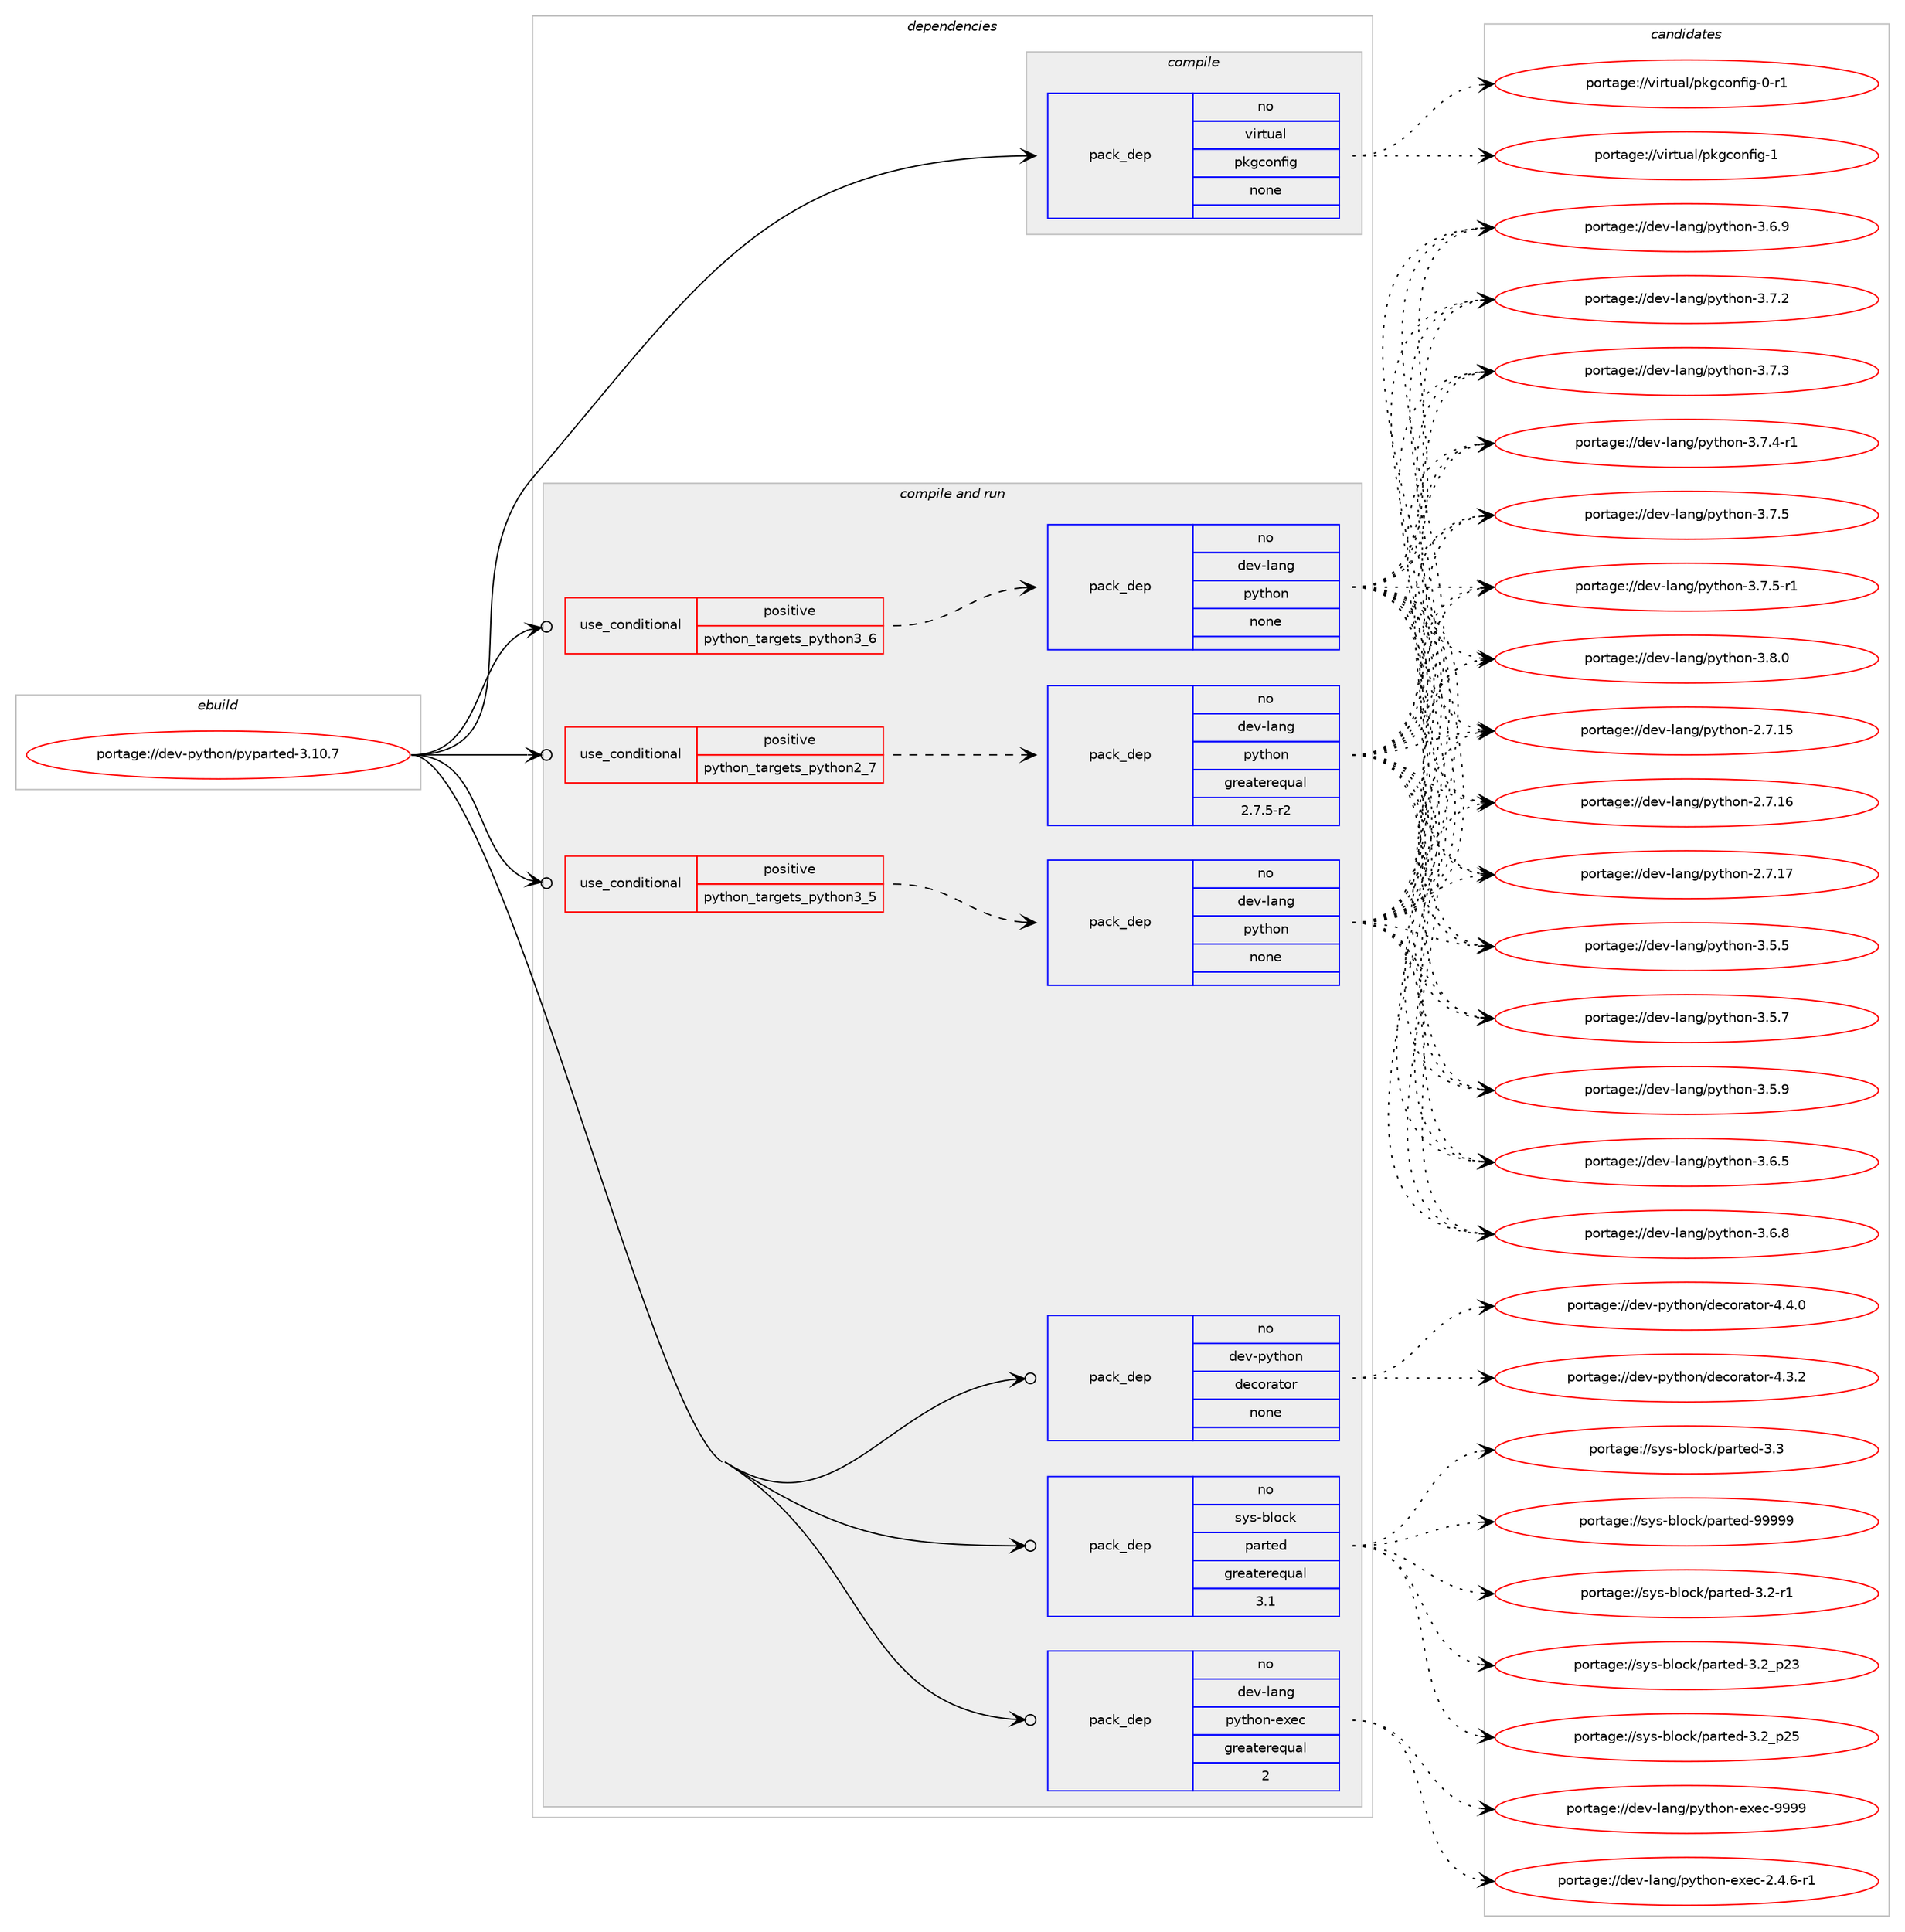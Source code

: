 digraph prolog {

# *************
# Graph options
# *************

newrank=true;
concentrate=true;
compound=true;
graph [rankdir=LR,fontname=Helvetica,fontsize=10,ranksep=1.5];#, ranksep=2.5, nodesep=0.2];
edge  [arrowhead=vee];
node  [fontname=Helvetica,fontsize=10];

# **********
# The ebuild
# **********

subgraph cluster_leftcol {
color=gray;
rank=same;
label=<<i>ebuild</i>>;
id [label="portage://dev-python/pyparted-3.10.7", color=red, width=4, href="../dev-python/pyparted-3.10.7.svg"];
}

# ****************
# The dependencies
# ****************

subgraph cluster_midcol {
color=gray;
label=<<i>dependencies</i>>;
subgraph cluster_compile {
fillcolor="#eeeeee";
style=filled;
label=<<i>compile</i>>;
subgraph pack123437 {
dependency162565 [label=<<TABLE BORDER="0" CELLBORDER="1" CELLSPACING="0" CELLPADDING="4" WIDTH="220"><TR><TD ROWSPAN="6" CELLPADDING="30">pack_dep</TD></TR><TR><TD WIDTH="110">no</TD></TR><TR><TD>virtual</TD></TR><TR><TD>pkgconfig</TD></TR><TR><TD>none</TD></TR><TR><TD></TD></TR></TABLE>>, shape=none, color=blue];
}
id:e -> dependency162565:w [weight=20,style="solid",arrowhead="vee"];
}
subgraph cluster_compileandrun {
fillcolor="#eeeeee";
style=filled;
label=<<i>compile and run</i>>;
subgraph cond35758 {
dependency162566 [label=<<TABLE BORDER="0" CELLBORDER="1" CELLSPACING="0" CELLPADDING="4"><TR><TD ROWSPAN="3" CELLPADDING="10">use_conditional</TD></TR><TR><TD>positive</TD></TR><TR><TD>python_targets_python2_7</TD></TR></TABLE>>, shape=none, color=red];
subgraph pack123438 {
dependency162567 [label=<<TABLE BORDER="0" CELLBORDER="1" CELLSPACING="0" CELLPADDING="4" WIDTH="220"><TR><TD ROWSPAN="6" CELLPADDING="30">pack_dep</TD></TR><TR><TD WIDTH="110">no</TD></TR><TR><TD>dev-lang</TD></TR><TR><TD>python</TD></TR><TR><TD>greaterequal</TD></TR><TR><TD>2.7.5-r2</TD></TR></TABLE>>, shape=none, color=blue];
}
dependency162566:e -> dependency162567:w [weight=20,style="dashed",arrowhead="vee"];
}
id:e -> dependency162566:w [weight=20,style="solid",arrowhead="odotvee"];
subgraph cond35759 {
dependency162568 [label=<<TABLE BORDER="0" CELLBORDER="1" CELLSPACING="0" CELLPADDING="4"><TR><TD ROWSPAN="3" CELLPADDING="10">use_conditional</TD></TR><TR><TD>positive</TD></TR><TR><TD>python_targets_python3_5</TD></TR></TABLE>>, shape=none, color=red];
subgraph pack123439 {
dependency162569 [label=<<TABLE BORDER="0" CELLBORDER="1" CELLSPACING="0" CELLPADDING="4" WIDTH="220"><TR><TD ROWSPAN="6" CELLPADDING="30">pack_dep</TD></TR><TR><TD WIDTH="110">no</TD></TR><TR><TD>dev-lang</TD></TR><TR><TD>python</TD></TR><TR><TD>none</TD></TR><TR><TD></TD></TR></TABLE>>, shape=none, color=blue];
}
dependency162568:e -> dependency162569:w [weight=20,style="dashed",arrowhead="vee"];
}
id:e -> dependency162568:w [weight=20,style="solid",arrowhead="odotvee"];
subgraph cond35760 {
dependency162570 [label=<<TABLE BORDER="0" CELLBORDER="1" CELLSPACING="0" CELLPADDING="4"><TR><TD ROWSPAN="3" CELLPADDING="10">use_conditional</TD></TR><TR><TD>positive</TD></TR><TR><TD>python_targets_python3_6</TD></TR></TABLE>>, shape=none, color=red];
subgraph pack123440 {
dependency162571 [label=<<TABLE BORDER="0" CELLBORDER="1" CELLSPACING="0" CELLPADDING="4" WIDTH="220"><TR><TD ROWSPAN="6" CELLPADDING="30">pack_dep</TD></TR><TR><TD WIDTH="110">no</TD></TR><TR><TD>dev-lang</TD></TR><TR><TD>python</TD></TR><TR><TD>none</TD></TR><TR><TD></TD></TR></TABLE>>, shape=none, color=blue];
}
dependency162570:e -> dependency162571:w [weight=20,style="dashed",arrowhead="vee"];
}
id:e -> dependency162570:w [weight=20,style="solid",arrowhead="odotvee"];
subgraph pack123441 {
dependency162572 [label=<<TABLE BORDER="0" CELLBORDER="1" CELLSPACING="0" CELLPADDING="4" WIDTH="220"><TR><TD ROWSPAN="6" CELLPADDING="30">pack_dep</TD></TR><TR><TD WIDTH="110">no</TD></TR><TR><TD>dev-lang</TD></TR><TR><TD>python-exec</TD></TR><TR><TD>greaterequal</TD></TR><TR><TD>2</TD></TR></TABLE>>, shape=none, color=blue];
}
id:e -> dependency162572:w [weight=20,style="solid",arrowhead="odotvee"];
subgraph pack123442 {
dependency162573 [label=<<TABLE BORDER="0" CELLBORDER="1" CELLSPACING="0" CELLPADDING="4" WIDTH="220"><TR><TD ROWSPAN="6" CELLPADDING="30">pack_dep</TD></TR><TR><TD WIDTH="110">no</TD></TR><TR><TD>dev-python</TD></TR><TR><TD>decorator</TD></TR><TR><TD>none</TD></TR><TR><TD></TD></TR></TABLE>>, shape=none, color=blue];
}
id:e -> dependency162573:w [weight=20,style="solid",arrowhead="odotvee"];
subgraph pack123443 {
dependency162574 [label=<<TABLE BORDER="0" CELLBORDER="1" CELLSPACING="0" CELLPADDING="4" WIDTH="220"><TR><TD ROWSPAN="6" CELLPADDING="30">pack_dep</TD></TR><TR><TD WIDTH="110">no</TD></TR><TR><TD>sys-block</TD></TR><TR><TD>parted</TD></TR><TR><TD>greaterequal</TD></TR><TR><TD>3.1</TD></TR></TABLE>>, shape=none, color=blue];
}
id:e -> dependency162574:w [weight=20,style="solid",arrowhead="odotvee"];
}
subgraph cluster_run {
fillcolor="#eeeeee";
style=filled;
label=<<i>run</i>>;
}
}

# **************
# The candidates
# **************

subgraph cluster_choices {
rank=same;
color=gray;
label=<<i>candidates</i>>;

subgraph choice123437 {
color=black;
nodesep=1;
choiceportage11810511411611797108471121071039911111010210510345484511449 [label="portage://virtual/pkgconfig-0-r1", color=red, width=4,href="../virtual/pkgconfig-0-r1.svg"];
choiceportage1181051141161179710847112107103991111101021051034549 [label="portage://virtual/pkgconfig-1", color=red, width=4,href="../virtual/pkgconfig-1.svg"];
dependency162565:e -> choiceportage11810511411611797108471121071039911111010210510345484511449:w [style=dotted,weight="100"];
dependency162565:e -> choiceportage1181051141161179710847112107103991111101021051034549:w [style=dotted,weight="100"];
}
subgraph choice123438 {
color=black;
nodesep=1;
choiceportage10010111845108971101034711212111610411111045504655464953 [label="portage://dev-lang/python-2.7.15", color=red, width=4,href="../dev-lang/python-2.7.15.svg"];
choiceportage10010111845108971101034711212111610411111045504655464954 [label="portage://dev-lang/python-2.7.16", color=red, width=4,href="../dev-lang/python-2.7.16.svg"];
choiceportage10010111845108971101034711212111610411111045504655464955 [label="portage://dev-lang/python-2.7.17", color=red, width=4,href="../dev-lang/python-2.7.17.svg"];
choiceportage100101118451089711010347112121116104111110455146534653 [label="portage://dev-lang/python-3.5.5", color=red, width=4,href="../dev-lang/python-3.5.5.svg"];
choiceportage100101118451089711010347112121116104111110455146534655 [label="portage://dev-lang/python-3.5.7", color=red, width=4,href="../dev-lang/python-3.5.7.svg"];
choiceportage100101118451089711010347112121116104111110455146534657 [label="portage://dev-lang/python-3.5.9", color=red, width=4,href="../dev-lang/python-3.5.9.svg"];
choiceportage100101118451089711010347112121116104111110455146544653 [label="portage://dev-lang/python-3.6.5", color=red, width=4,href="../dev-lang/python-3.6.5.svg"];
choiceportage100101118451089711010347112121116104111110455146544656 [label="portage://dev-lang/python-3.6.8", color=red, width=4,href="../dev-lang/python-3.6.8.svg"];
choiceportage100101118451089711010347112121116104111110455146544657 [label="portage://dev-lang/python-3.6.9", color=red, width=4,href="../dev-lang/python-3.6.9.svg"];
choiceportage100101118451089711010347112121116104111110455146554650 [label="portage://dev-lang/python-3.7.2", color=red, width=4,href="../dev-lang/python-3.7.2.svg"];
choiceportage100101118451089711010347112121116104111110455146554651 [label="portage://dev-lang/python-3.7.3", color=red, width=4,href="../dev-lang/python-3.7.3.svg"];
choiceportage1001011184510897110103471121211161041111104551465546524511449 [label="portage://dev-lang/python-3.7.4-r1", color=red, width=4,href="../dev-lang/python-3.7.4-r1.svg"];
choiceportage100101118451089711010347112121116104111110455146554653 [label="portage://dev-lang/python-3.7.5", color=red, width=4,href="../dev-lang/python-3.7.5.svg"];
choiceportage1001011184510897110103471121211161041111104551465546534511449 [label="portage://dev-lang/python-3.7.5-r1", color=red, width=4,href="../dev-lang/python-3.7.5-r1.svg"];
choiceportage100101118451089711010347112121116104111110455146564648 [label="portage://dev-lang/python-3.8.0", color=red, width=4,href="../dev-lang/python-3.8.0.svg"];
dependency162567:e -> choiceportage10010111845108971101034711212111610411111045504655464953:w [style=dotted,weight="100"];
dependency162567:e -> choiceportage10010111845108971101034711212111610411111045504655464954:w [style=dotted,weight="100"];
dependency162567:e -> choiceportage10010111845108971101034711212111610411111045504655464955:w [style=dotted,weight="100"];
dependency162567:e -> choiceportage100101118451089711010347112121116104111110455146534653:w [style=dotted,weight="100"];
dependency162567:e -> choiceportage100101118451089711010347112121116104111110455146534655:w [style=dotted,weight="100"];
dependency162567:e -> choiceportage100101118451089711010347112121116104111110455146534657:w [style=dotted,weight="100"];
dependency162567:e -> choiceportage100101118451089711010347112121116104111110455146544653:w [style=dotted,weight="100"];
dependency162567:e -> choiceportage100101118451089711010347112121116104111110455146544656:w [style=dotted,weight="100"];
dependency162567:e -> choiceportage100101118451089711010347112121116104111110455146544657:w [style=dotted,weight="100"];
dependency162567:e -> choiceportage100101118451089711010347112121116104111110455146554650:w [style=dotted,weight="100"];
dependency162567:e -> choiceportage100101118451089711010347112121116104111110455146554651:w [style=dotted,weight="100"];
dependency162567:e -> choiceportage1001011184510897110103471121211161041111104551465546524511449:w [style=dotted,weight="100"];
dependency162567:e -> choiceportage100101118451089711010347112121116104111110455146554653:w [style=dotted,weight="100"];
dependency162567:e -> choiceportage1001011184510897110103471121211161041111104551465546534511449:w [style=dotted,weight="100"];
dependency162567:e -> choiceportage100101118451089711010347112121116104111110455146564648:w [style=dotted,weight="100"];
}
subgraph choice123439 {
color=black;
nodesep=1;
choiceportage10010111845108971101034711212111610411111045504655464953 [label="portage://dev-lang/python-2.7.15", color=red, width=4,href="../dev-lang/python-2.7.15.svg"];
choiceportage10010111845108971101034711212111610411111045504655464954 [label="portage://dev-lang/python-2.7.16", color=red, width=4,href="../dev-lang/python-2.7.16.svg"];
choiceportage10010111845108971101034711212111610411111045504655464955 [label="portage://dev-lang/python-2.7.17", color=red, width=4,href="../dev-lang/python-2.7.17.svg"];
choiceportage100101118451089711010347112121116104111110455146534653 [label="portage://dev-lang/python-3.5.5", color=red, width=4,href="../dev-lang/python-3.5.5.svg"];
choiceportage100101118451089711010347112121116104111110455146534655 [label="portage://dev-lang/python-3.5.7", color=red, width=4,href="../dev-lang/python-3.5.7.svg"];
choiceportage100101118451089711010347112121116104111110455146534657 [label="portage://dev-lang/python-3.5.9", color=red, width=4,href="../dev-lang/python-3.5.9.svg"];
choiceportage100101118451089711010347112121116104111110455146544653 [label="portage://dev-lang/python-3.6.5", color=red, width=4,href="../dev-lang/python-3.6.5.svg"];
choiceportage100101118451089711010347112121116104111110455146544656 [label="portage://dev-lang/python-3.6.8", color=red, width=4,href="../dev-lang/python-3.6.8.svg"];
choiceportage100101118451089711010347112121116104111110455146544657 [label="portage://dev-lang/python-3.6.9", color=red, width=4,href="../dev-lang/python-3.6.9.svg"];
choiceportage100101118451089711010347112121116104111110455146554650 [label="portage://dev-lang/python-3.7.2", color=red, width=4,href="../dev-lang/python-3.7.2.svg"];
choiceportage100101118451089711010347112121116104111110455146554651 [label="portage://dev-lang/python-3.7.3", color=red, width=4,href="../dev-lang/python-3.7.3.svg"];
choiceportage1001011184510897110103471121211161041111104551465546524511449 [label="portage://dev-lang/python-3.7.4-r1", color=red, width=4,href="../dev-lang/python-3.7.4-r1.svg"];
choiceportage100101118451089711010347112121116104111110455146554653 [label="portage://dev-lang/python-3.7.5", color=red, width=4,href="../dev-lang/python-3.7.5.svg"];
choiceportage1001011184510897110103471121211161041111104551465546534511449 [label="portage://dev-lang/python-3.7.5-r1", color=red, width=4,href="../dev-lang/python-3.7.5-r1.svg"];
choiceportage100101118451089711010347112121116104111110455146564648 [label="portage://dev-lang/python-3.8.0", color=red, width=4,href="../dev-lang/python-3.8.0.svg"];
dependency162569:e -> choiceportage10010111845108971101034711212111610411111045504655464953:w [style=dotted,weight="100"];
dependency162569:e -> choiceportage10010111845108971101034711212111610411111045504655464954:w [style=dotted,weight="100"];
dependency162569:e -> choiceportage10010111845108971101034711212111610411111045504655464955:w [style=dotted,weight="100"];
dependency162569:e -> choiceportage100101118451089711010347112121116104111110455146534653:w [style=dotted,weight="100"];
dependency162569:e -> choiceportage100101118451089711010347112121116104111110455146534655:w [style=dotted,weight="100"];
dependency162569:e -> choiceportage100101118451089711010347112121116104111110455146534657:w [style=dotted,weight="100"];
dependency162569:e -> choiceportage100101118451089711010347112121116104111110455146544653:w [style=dotted,weight="100"];
dependency162569:e -> choiceportage100101118451089711010347112121116104111110455146544656:w [style=dotted,weight="100"];
dependency162569:e -> choiceportage100101118451089711010347112121116104111110455146544657:w [style=dotted,weight="100"];
dependency162569:e -> choiceportage100101118451089711010347112121116104111110455146554650:w [style=dotted,weight="100"];
dependency162569:e -> choiceportage100101118451089711010347112121116104111110455146554651:w [style=dotted,weight="100"];
dependency162569:e -> choiceportage1001011184510897110103471121211161041111104551465546524511449:w [style=dotted,weight="100"];
dependency162569:e -> choiceportage100101118451089711010347112121116104111110455146554653:w [style=dotted,weight="100"];
dependency162569:e -> choiceportage1001011184510897110103471121211161041111104551465546534511449:w [style=dotted,weight="100"];
dependency162569:e -> choiceportage100101118451089711010347112121116104111110455146564648:w [style=dotted,weight="100"];
}
subgraph choice123440 {
color=black;
nodesep=1;
choiceportage10010111845108971101034711212111610411111045504655464953 [label="portage://dev-lang/python-2.7.15", color=red, width=4,href="../dev-lang/python-2.7.15.svg"];
choiceportage10010111845108971101034711212111610411111045504655464954 [label="portage://dev-lang/python-2.7.16", color=red, width=4,href="../dev-lang/python-2.7.16.svg"];
choiceportage10010111845108971101034711212111610411111045504655464955 [label="portage://dev-lang/python-2.7.17", color=red, width=4,href="../dev-lang/python-2.7.17.svg"];
choiceportage100101118451089711010347112121116104111110455146534653 [label="portage://dev-lang/python-3.5.5", color=red, width=4,href="../dev-lang/python-3.5.5.svg"];
choiceportage100101118451089711010347112121116104111110455146534655 [label="portage://dev-lang/python-3.5.7", color=red, width=4,href="../dev-lang/python-3.5.7.svg"];
choiceportage100101118451089711010347112121116104111110455146534657 [label="portage://dev-lang/python-3.5.9", color=red, width=4,href="../dev-lang/python-3.5.9.svg"];
choiceportage100101118451089711010347112121116104111110455146544653 [label="portage://dev-lang/python-3.6.5", color=red, width=4,href="../dev-lang/python-3.6.5.svg"];
choiceportage100101118451089711010347112121116104111110455146544656 [label="portage://dev-lang/python-3.6.8", color=red, width=4,href="../dev-lang/python-3.6.8.svg"];
choiceportage100101118451089711010347112121116104111110455146544657 [label="portage://dev-lang/python-3.6.9", color=red, width=4,href="../dev-lang/python-3.6.9.svg"];
choiceportage100101118451089711010347112121116104111110455146554650 [label="portage://dev-lang/python-3.7.2", color=red, width=4,href="../dev-lang/python-3.7.2.svg"];
choiceportage100101118451089711010347112121116104111110455146554651 [label="portage://dev-lang/python-3.7.3", color=red, width=4,href="../dev-lang/python-3.7.3.svg"];
choiceportage1001011184510897110103471121211161041111104551465546524511449 [label="portage://dev-lang/python-3.7.4-r1", color=red, width=4,href="../dev-lang/python-3.7.4-r1.svg"];
choiceportage100101118451089711010347112121116104111110455146554653 [label="portage://dev-lang/python-3.7.5", color=red, width=4,href="../dev-lang/python-3.7.5.svg"];
choiceportage1001011184510897110103471121211161041111104551465546534511449 [label="portage://dev-lang/python-3.7.5-r1", color=red, width=4,href="../dev-lang/python-3.7.5-r1.svg"];
choiceportage100101118451089711010347112121116104111110455146564648 [label="portage://dev-lang/python-3.8.0", color=red, width=4,href="../dev-lang/python-3.8.0.svg"];
dependency162571:e -> choiceportage10010111845108971101034711212111610411111045504655464953:w [style=dotted,weight="100"];
dependency162571:e -> choiceportage10010111845108971101034711212111610411111045504655464954:w [style=dotted,weight="100"];
dependency162571:e -> choiceportage10010111845108971101034711212111610411111045504655464955:w [style=dotted,weight="100"];
dependency162571:e -> choiceportage100101118451089711010347112121116104111110455146534653:w [style=dotted,weight="100"];
dependency162571:e -> choiceportage100101118451089711010347112121116104111110455146534655:w [style=dotted,weight="100"];
dependency162571:e -> choiceportage100101118451089711010347112121116104111110455146534657:w [style=dotted,weight="100"];
dependency162571:e -> choiceportage100101118451089711010347112121116104111110455146544653:w [style=dotted,weight="100"];
dependency162571:e -> choiceportage100101118451089711010347112121116104111110455146544656:w [style=dotted,weight="100"];
dependency162571:e -> choiceportage100101118451089711010347112121116104111110455146544657:w [style=dotted,weight="100"];
dependency162571:e -> choiceportage100101118451089711010347112121116104111110455146554650:w [style=dotted,weight="100"];
dependency162571:e -> choiceportage100101118451089711010347112121116104111110455146554651:w [style=dotted,weight="100"];
dependency162571:e -> choiceportage1001011184510897110103471121211161041111104551465546524511449:w [style=dotted,weight="100"];
dependency162571:e -> choiceportage100101118451089711010347112121116104111110455146554653:w [style=dotted,weight="100"];
dependency162571:e -> choiceportage1001011184510897110103471121211161041111104551465546534511449:w [style=dotted,weight="100"];
dependency162571:e -> choiceportage100101118451089711010347112121116104111110455146564648:w [style=dotted,weight="100"];
}
subgraph choice123441 {
color=black;
nodesep=1;
choiceportage10010111845108971101034711212111610411111045101120101994550465246544511449 [label="portage://dev-lang/python-exec-2.4.6-r1", color=red, width=4,href="../dev-lang/python-exec-2.4.6-r1.svg"];
choiceportage10010111845108971101034711212111610411111045101120101994557575757 [label="portage://dev-lang/python-exec-9999", color=red, width=4,href="../dev-lang/python-exec-9999.svg"];
dependency162572:e -> choiceportage10010111845108971101034711212111610411111045101120101994550465246544511449:w [style=dotted,weight="100"];
dependency162572:e -> choiceportage10010111845108971101034711212111610411111045101120101994557575757:w [style=dotted,weight="100"];
}
subgraph choice123442 {
color=black;
nodesep=1;
choiceportage10010111845112121116104111110471001019911111497116111114455246514650 [label="portage://dev-python/decorator-4.3.2", color=red, width=4,href="../dev-python/decorator-4.3.2.svg"];
choiceportage10010111845112121116104111110471001019911111497116111114455246524648 [label="portage://dev-python/decorator-4.4.0", color=red, width=4,href="../dev-python/decorator-4.4.0.svg"];
dependency162573:e -> choiceportage10010111845112121116104111110471001019911111497116111114455246514650:w [style=dotted,weight="100"];
dependency162573:e -> choiceportage10010111845112121116104111110471001019911111497116111114455246524648:w [style=dotted,weight="100"];
}
subgraph choice123443 {
color=black;
nodesep=1;
choiceportage1151211154598108111991074711297114116101100455146504511449 [label="portage://sys-block/parted-3.2-r1", color=red, width=4,href="../sys-block/parted-3.2-r1.svg"];
choiceportage115121115459810811199107471129711411610110045514650951125051 [label="portage://sys-block/parted-3.2_p23", color=red, width=4,href="../sys-block/parted-3.2_p23.svg"];
choiceportage115121115459810811199107471129711411610110045514650951125053 [label="portage://sys-block/parted-3.2_p25", color=red, width=4,href="../sys-block/parted-3.2_p25.svg"];
choiceportage115121115459810811199107471129711411610110045514651 [label="portage://sys-block/parted-3.3", color=red, width=4,href="../sys-block/parted-3.3.svg"];
choiceportage1151211154598108111991074711297114116101100455757575757 [label="portage://sys-block/parted-99999", color=red, width=4,href="../sys-block/parted-99999.svg"];
dependency162574:e -> choiceportage1151211154598108111991074711297114116101100455146504511449:w [style=dotted,weight="100"];
dependency162574:e -> choiceportage115121115459810811199107471129711411610110045514650951125051:w [style=dotted,weight="100"];
dependency162574:e -> choiceportage115121115459810811199107471129711411610110045514650951125053:w [style=dotted,weight="100"];
dependency162574:e -> choiceportage115121115459810811199107471129711411610110045514651:w [style=dotted,weight="100"];
dependency162574:e -> choiceportage1151211154598108111991074711297114116101100455757575757:w [style=dotted,weight="100"];
}
}

}
